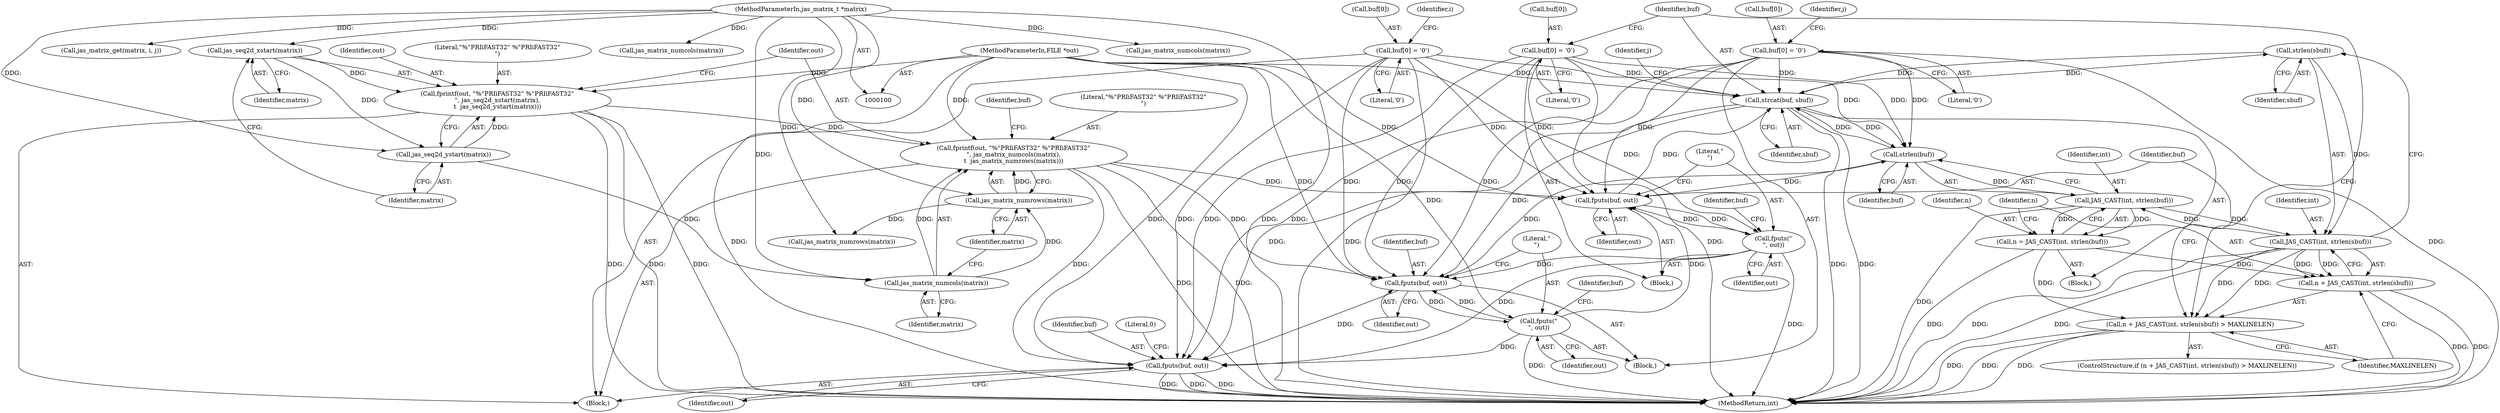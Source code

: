 digraph "0_jasper_d42b2388f7f8e0332c846675133acea151fc557a_29@API" {
"1000169" [label="(Call,strlen(sbuf))"];
"1000184" [label="(Call,strcat(buf, sbuf))"];
"1000124" [label="(Call,buf[0] = '\0')"];
"1000179" [label="(Call,buf[0] = '\0')"];
"1000161" [label="(Call,strlen(buf))"];
"1000195" [label="(Call,fputs(buf, out))"];
"1000201" [label="(Call,buf[0] = '\0')"];
"1000176" [label="(Call,fputs(\"\n\", out))"];
"1000173" [label="(Call,fputs(buf, out))"];
"1000198" [label="(Call,fputs(\"\n\", out))"];
"1000102" [label="(MethodParameterIn,FILE *out)"];
"1000117" [label="(Call,fprintf(out, \"%\"PRIiFAST32\" %\"PRIiFAST32\"\n\", jas_matrix_numcols(matrix),\n\t  jas_matrix_numrows(matrix)))"];
"1000110" [label="(Call,fprintf(out, \"%\"PRIiFAST32\" %\"PRIiFAST32\"\n\", jas_seq2d_xstart(matrix),\n\t  jas_seq2d_ystart(matrix)))"];
"1000113" [label="(Call,jas_seq2d_xstart(matrix))"];
"1000101" [label="(MethodParameterIn,jas_matrix_t *matrix)"];
"1000115" [label="(Call,jas_seq2d_ystart(matrix))"];
"1000120" [label="(Call,jas_matrix_numcols(matrix))"];
"1000122" [label="(Call,jas_matrix_numrows(matrix))"];
"1000169" [label="(Call,strlen(sbuf))"];
"1000167" [label="(Call,JAS_CAST(int, strlen(sbuf)))"];
"1000159" [label="(Call,JAS_CAST(int, strlen(buf)))"];
"1000157" [label="(Call,n = JAS_CAST(int, strlen(buf)))"];
"1000164" [label="(Call,n + JAS_CAST(int, strlen(sbuf)) > MAXLINELEN)"];
"1000165" [label="(Call,n + JAS_CAST(int, strlen(sbuf)))"];
"1000206" [label="(Call,fputs(buf, out))"];
"1000191" [label="(Call,jas_matrix_numcols(matrix))"];
"1000165" [label="(Call,n + JAS_CAST(int, strlen(sbuf)))"];
"1000197" [label="(Identifier,out)"];
"1000177" [label="(Literal,\"\n\")"];
"1000146" [label="(Call,jas_matrix_numcols(matrix))"];
"1000112" [label="(Literal,\"%\"PRIiFAST32\" %\"PRIiFAST32\"\n\")"];
"1000164" [label="(Call,n + JAS_CAST(int, strlen(sbuf)) > MAXLINELEN)"];
"1000122" [label="(Call,jas_matrix_numrows(matrix))"];
"1000176" [label="(Call,fputs(\"\n\", out))"];
"1000183" [label="(Literal,'\0')"];
"1000169" [label="(Call,strlen(sbuf))"];
"1000195" [label="(Call,fputs(buf, out))"];
"1000174" [label="(Identifier,buf)"];
"1000113" [label="(Call,jas_seq2d_xstart(matrix))"];
"1000116" [label="(Identifier,matrix)"];
"1000179" [label="(Call,buf[0] = '\0')"];
"1000170" [label="(Identifier,sbuf)"];
"1000200" [label="(Identifier,out)"];
"1000114" [label="(Identifier,matrix)"];
"1000180" [label="(Call,buf[0])"];
"1000194" [label="(Block,)"];
"1000126" [label="(Identifier,buf)"];
"1000101" [label="(MethodParameterIn,jas_matrix_t *matrix)"];
"1000111" [label="(Identifier,out)"];
"1000118" [label="(Identifier,out)"];
"1000166" [label="(Identifier,n)"];
"1000206" [label="(Call,fputs(buf, out))"];
"1000125" [label="(Call,buf[0])"];
"1000160" [label="(Identifier,int)"];
"1000173" [label="(Call,fputs(buf, out))"];
"1000211" [label="(MethodReturn,int)"];
"1000207" [label="(Identifier,buf)"];
"1000128" [label="(Literal,'\0')"];
"1000205" [label="(Literal,'\0')"];
"1000158" [label="(Identifier,n)"];
"1000198" [label="(Call,fputs(\"\n\", out))"];
"1000208" [label="(Identifier,out)"];
"1000103" [label="(Block,)"];
"1000186" [label="(Identifier,sbuf)"];
"1000203" [label="(Identifier,buf)"];
"1000181" [label="(Identifier,buf)"];
"1000110" [label="(Call,fprintf(out, \"%\"PRIiFAST32\" %\"PRIiFAST32\"\n\", jas_seq2d_xstart(matrix),\n\t  jas_seq2d_ystart(matrix)))"];
"1000210" [label="(Literal,0)"];
"1000150" [label="(Block,)"];
"1000131" [label="(Identifier,i)"];
"1000171" [label="(Identifier,MAXLINELEN)"];
"1000178" [label="(Identifier,out)"];
"1000199" [label="(Literal,\"\n\")"];
"1000115" [label="(Call,jas_seq2d_ystart(matrix))"];
"1000167" [label="(Call,JAS_CAST(int, strlen(sbuf)))"];
"1000162" [label="(Identifier,buf)"];
"1000202" [label="(Call,buf[0])"];
"1000149" [label="(Identifier,j)"];
"1000153" [label="(Call,jas_matrix_get(matrix, i, j))"];
"1000121" [label="(Identifier,matrix)"];
"1000185" [label="(Identifier,buf)"];
"1000102" [label="(MethodParameterIn,FILE *out)"];
"1000123" [label="(Identifier,matrix)"];
"1000135" [label="(Call,jas_matrix_numrows(matrix))"];
"1000161" [label="(Call,strlen(buf))"];
"1000201" [label="(Call,buf[0] = '\0')"];
"1000157" [label="(Call,n = JAS_CAST(int, strlen(buf)))"];
"1000184" [label="(Call,strcat(buf, sbuf))"];
"1000196" [label="(Identifier,buf)"];
"1000189" [label="(Identifier,j)"];
"1000175" [label="(Identifier,out)"];
"1000159" [label="(Call,JAS_CAST(int, strlen(buf)))"];
"1000124" [label="(Call,buf[0] = '\0')"];
"1000117" [label="(Call,fprintf(out, \"%\"PRIiFAST32\" %\"PRIiFAST32\"\n\", jas_matrix_numcols(matrix),\n\t  jas_matrix_numrows(matrix)))"];
"1000120" [label="(Call,jas_matrix_numcols(matrix))"];
"1000168" [label="(Identifier,int)"];
"1000119" [label="(Literal,\"%\"PRIiFAST32\" %\"PRIiFAST32\"\n\")"];
"1000172" [label="(Block,)"];
"1000163" [label="(ControlStructure,if (n + JAS_CAST(int, strlen(sbuf)) > MAXLINELEN))"];
"1000169" -> "1000167"  [label="AST: "];
"1000169" -> "1000170"  [label="CFG: "];
"1000170" -> "1000169"  [label="AST: "];
"1000167" -> "1000169"  [label="CFG: "];
"1000169" -> "1000167"  [label="DDG: "];
"1000184" -> "1000169"  [label="DDG: "];
"1000169" -> "1000184"  [label="DDG: "];
"1000184" -> "1000150"  [label="AST: "];
"1000184" -> "1000186"  [label="CFG: "];
"1000185" -> "1000184"  [label="AST: "];
"1000186" -> "1000184"  [label="AST: "];
"1000189" -> "1000184"  [label="CFG: "];
"1000184" -> "1000211"  [label="DDG: "];
"1000184" -> "1000211"  [label="DDG: "];
"1000184" -> "1000161"  [label="DDG: "];
"1000124" -> "1000184"  [label="DDG: "];
"1000179" -> "1000184"  [label="DDG: "];
"1000161" -> "1000184"  [label="DDG: "];
"1000173" -> "1000184"  [label="DDG: "];
"1000201" -> "1000184"  [label="DDG: "];
"1000184" -> "1000195"  [label="DDG: "];
"1000184" -> "1000206"  [label="DDG: "];
"1000124" -> "1000103"  [label="AST: "];
"1000124" -> "1000128"  [label="CFG: "];
"1000125" -> "1000124"  [label="AST: "];
"1000128" -> "1000124"  [label="AST: "];
"1000131" -> "1000124"  [label="CFG: "];
"1000124" -> "1000211"  [label="DDG: "];
"1000124" -> "1000161"  [label="DDG: "];
"1000124" -> "1000173"  [label="DDG: "];
"1000124" -> "1000195"  [label="DDG: "];
"1000124" -> "1000206"  [label="DDG: "];
"1000179" -> "1000172"  [label="AST: "];
"1000179" -> "1000183"  [label="CFG: "];
"1000180" -> "1000179"  [label="AST: "];
"1000183" -> "1000179"  [label="AST: "];
"1000185" -> "1000179"  [label="CFG: "];
"1000179" -> "1000211"  [label="DDG: "];
"1000179" -> "1000161"  [label="DDG: "];
"1000179" -> "1000173"  [label="DDG: "];
"1000179" -> "1000195"  [label="DDG: "];
"1000179" -> "1000206"  [label="DDG: "];
"1000161" -> "1000159"  [label="AST: "];
"1000161" -> "1000162"  [label="CFG: "];
"1000162" -> "1000161"  [label="AST: "];
"1000159" -> "1000161"  [label="CFG: "];
"1000161" -> "1000159"  [label="DDG: "];
"1000195" -> "1000161"  [label="DDG: "];
"1000201" -> "1000161"  [label="DDG: "];
"1000161" -> "1000173"  [label="DDG: "];
"1000195" -> "1000194"  [label="AST: "];
"1000195" -> "1000197"  [label="CFG: "];
"1000196" -> "1000195"  [label="AST: "];
"1000197" -> "1000195"  [label="AST: "];
"1000199" -> "1000195"  [label="CFG: "];
"1000201" -> "1000195"  [label="DDG: "];
"1000176" -> "1000195"  [label="DDG: "];
"1000198" -> "1000195"  [label="DDG: "];
"1000117" -> "1000195"  [label="DDG: "];
"1000102" -> "1000195"  [label="DDG: "];
"1000195" -> "1000198"  [label="DDG: "];
"1000195" -> "1000206"  [label="DDG: "];
"1000201" -> "1000194"  [label="AST: "];
"1000201" -> "1000205"  [label="CFG: "];
"1000202" -> "1000201"  [label="AST: "];
"1000205" -> "1000201"  [label="AST: "];
"1000149" -> "1000201"  [label="CFG: "];
"1000201" -> "1000211"  [label="DDG: "];
"1000201" -> "1000173"  [label="DDG: "];
"1000201" -> "1000206"  [label="DDG: "];
"1000176" -> "1000172"  [label="AST: "];
"1000176" -> "1000178"  [label="CFG: "];
"1000177" -> "1000176"  [label="AST: "];
"1000178" -> "1000176"  [label="AST: "];
"1000181" -> "1000176"  [label="CFG: "];
"1000176" -> "1000211"  [label="DDG: "];
"1000176" -> "1000173"  [label="DDG: "];
"1000173" -> "1000176"  [label="DDG: "];
"1000102" -> "1000176"  [label="DDG: "];
"1000176" -> "1000206"  [label="DDG: "];
"1000173" -> "1000172"  [label="AST: "];
"1000173" -> "1000175"  [label="CFG: "];
"1000174" -> "1000173"  [label="AST: "];
"1000175" -> "1000173"  [label="AST: "];
"1000177" -> "1000173"  [label="CFG: "];
"1000198" -> "1000173"  [label="DDG: "];
"1000117" -> "1000173"  [label="DDG: "];
"1000102" -> "1000173"  [label="DDG: "];
"1000198" -> "1000194"  [label="AST: "];
"1000198" -> "1000200"  [label="CFG: "];
"1000199" -> "1000198"  [label="AST: "];
"1000200" -> "1000198"  [label="AST: "];
"1000203" -> "1000198"  [label="CFG: "];
"1000198" -> "1000211"  [label="DDG: "];
"1000102" -> "1000198"  [label="DDG: "];
"1000198" -> "1000206"  [label="DDG: "];
"1000102" -> "1000100"  [label="AST: "];
"1000102" -> "1000211"  [label="DDG: "];
"1000102" -> "1000110"  [label="DDG: "];
"1000102" -> "1000117"  [label="DDG: "];
"1000102" -> "1000206"  [label="DDG: "];
"1000117" -> "1000103"  [label="AST: "];
"1000117" -> "1000122"  [label="CFG: "];
"1000118" -> "1000117"  [label="AST: "];
"1000119" -> "1000117"  [label="AST: "];
"1000120" -> "1000117"  [label="AST: "];
"1000122" -> "1000117"  [label="AST: "];
"1000126" -> "1000117"  [label="CFG: "];
"1000117" -> "1000211"  [label="DDG: "];
"1000117" -> "1000211"  [label="DDG: "];
"1000110" -> "1000117"  [label="DDG: "];
"1000120" -> "1000117"  [label="DDG: "];
"1000122" -> "1000117"  [label="DDG: "];
"1000117" -> "1000206"  [label="DDG: "];
"1000110" -> "1000103"  [label="AST: "];
"1000110" -> "1000115"  [label="CFG: "];
"1000111" -> "1000110"  [label="AST: "];
"1000112" -> "1000110"  [label="AST: "];
"1000113" -> "1000110"  [label="AST: "];
"1000115" -> "1000110"  [label="AST: "];
"1000118" -> "1000110"  [label="CFG: "];
"1000110" -> "1000211"  [label="DDG: "];
"1000110" -> "1000211"  [label="DDG: "];
"1000110" -> "1000211"  [label="DDG: "];
"1000113" -> "1000110"  [label="DDG: "];
"1000115" -> "1000110"  [label="DDG: "];
"1000113" -> "1000114"  [label="CFG: "];
"1000114" -> "1000113"  [label="AST: "];
"1000116" -> "1000113"  [label="CFG: "];
"1000101" -> "1000113"  [label="DDG: "];
"1000113" -> "1000115"  [label="DDG: "];
"1000101" -> "1000100"  [label="AST: "];
"1000101" -> "1000211"  [label="DDG: "];
"1000101" -> "1000115"  [label="DDG: "];
"1000101" -> "1000120"  [label="DDG: "];
"1000101" -> "1000122"  [label="DDG: "];
"1000101" -> "1000135"  [label="DDG: "];
"1000101" -> "1000146"  [label="DDG: "];
"1000101" -> "1000153"  [label="DDG: "];
"1000101" -> "1000191"  [label="DDG: "];
"1000115" -> "1000116"  [label="CFG: "];
"1000116" -> "1000115"  [label="AST: "];
"1000115" -> "1000120"  [label="DDG: "];
"1000120" -> "1000121"  [label="CFG: "];
"1000121" -> "1000120"  [label="AST: "];
"1000123" -> "1000120"  [label="CFG: "];
"1000120" -> "1000122"  [label="DDG: "];
"1000122" -> "1000123"  [label="CFG: "];
"1000123" -> "1000122"  [label="AST: "];
"1000122" -> "1000135"  [label="DDG: "];
"1000167" -> "1000165"  [label="AST: "];
"1000168" -> "1000167"  [label="AST: "];
"1000165" -> "1000167"  [label="CFG: "];
"1000167" -> "1000211"  [label="DDG: "];
"1000167" -> "1000211"  [label="DDG: "];
"1000167" -> "1000159"  [label="DDG: "];
"1000167" -> "1000164"  [label="DDG: "];
"1000167" -> "1000164"  [label="DDG: "];
"1000167" -> "1000165"  [label="DDG: "];
"1000167" -> "1000165"  [label="DDG: "];
"1000159" -> "1000167"  [label="DDG: "];
"1000159" -> "1000157"  [label="AST: "];
"1000160" -> "1000159"  [label="AST: "];
"1000157" -> "1000159"  [label="CFG: "];
"1000159" -> "1000211"  [label="DDG: "];
"1000159" -> "1000157"  [label="DDG: "];
"1000159" -> "1000157"  [label="DDG: "];
"1000157" -> "1000150"  [label="AST: "];
"1000158" -> "1000157"  [label="AST: "];
"1000166" -> "1000157"  [label="CFG: "];
"1000157" -> "1000211"  [label="DDG: "];
"1000157" -> "1000164"  [label="DDG: "];
"1000157" -> "1000165"  [label="DDG: "];
"1000164" -> "1000163"  [label="AST: "];
"1000164" -> "1000171"  [label="CFG: "];
"1000165" -> "1000164"  [label="AST: "];
"1000171" -> "1000164"  [label="AST: "];
"1000174" -> "1000164"  [label="CFG: "];
"1000185" -> "1000164"  [label="CFG: "];
"1000164" -> "1000211"  [label="DDG: "];
"1000164" -> "1000211"  [label="DDG: "];
"1000164" -> "1000211"  [label="DDG: "];
"1000166" -> "1000165"  [label="AST: "];
"1000171" -> "1000165"  [label="CFG: "];
"1000165" -> "1000211"  [label="DDG: "];
"1000165" -> "1000211"  [label="DDG: "];
"1000206" -> "1000103"  [label="AST: "];
"1000206" -> "1000208"  [label="CFG: "];
"1000207" -> "1000206"  [label="AST: "];
"1000208" -> "1000206"  [label="AST: "];
"1000210" -> "1000206"  [label="CFG: "];
"1000206" -> "1000211"  [label="DDG: "];
"1000206" -> "1000211"  [label="DDG: "];
"1000206" -> "1000211"  [label="DDG: "];
}
